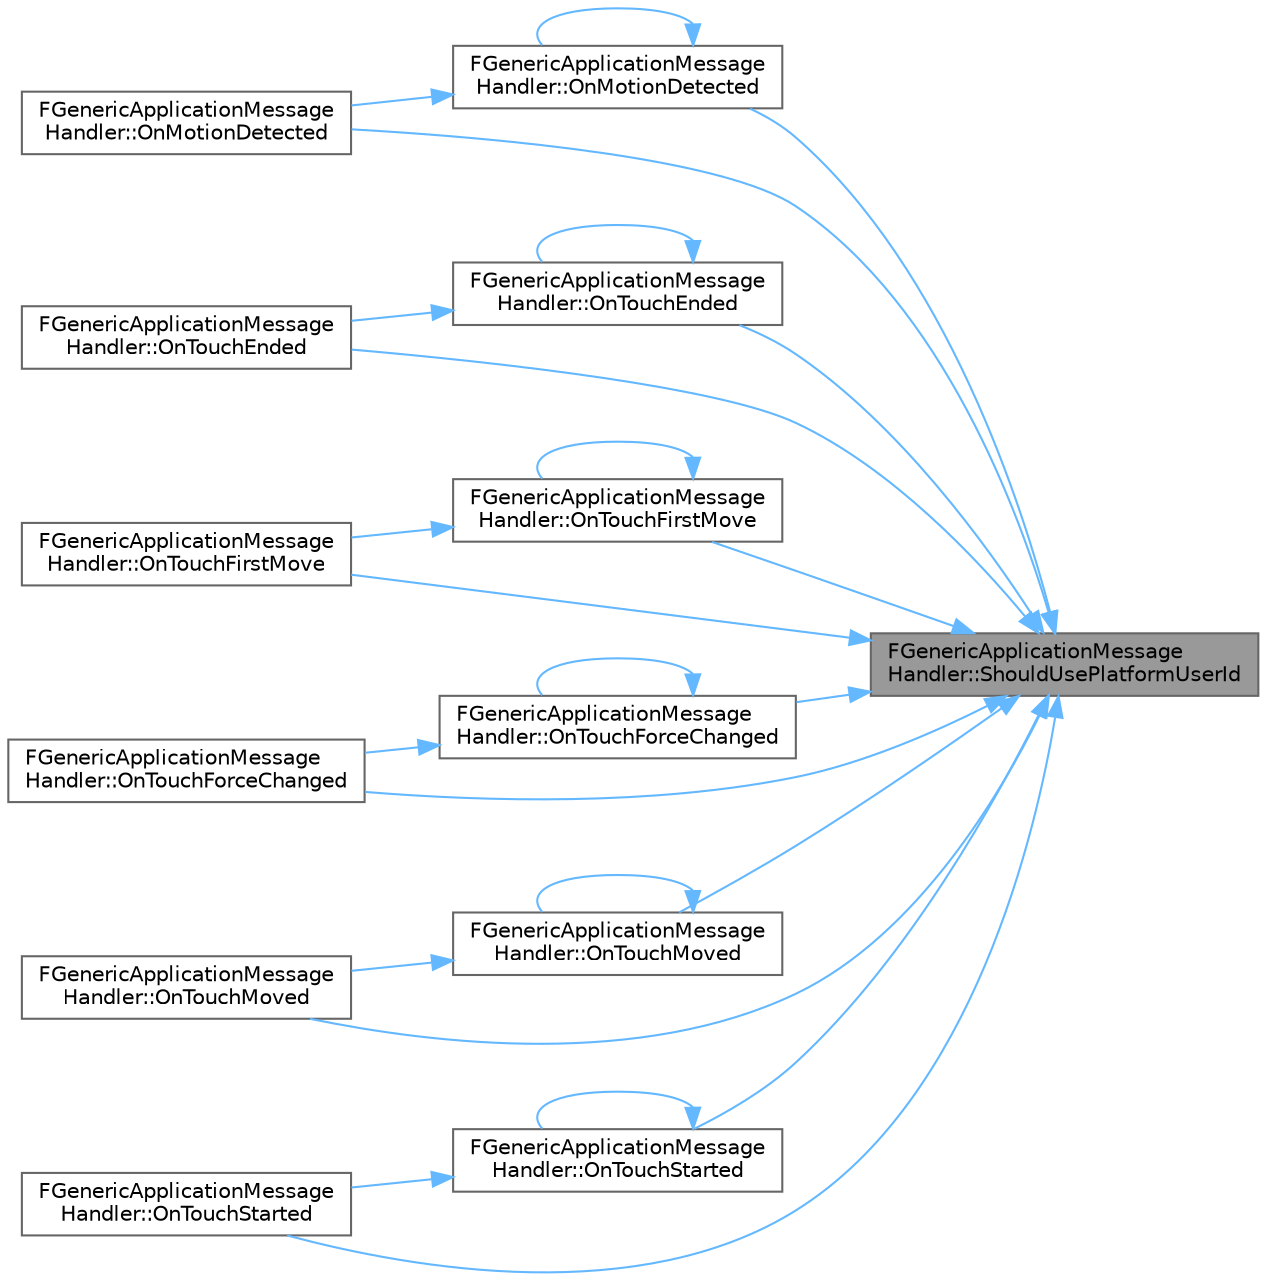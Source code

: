 digraph "FGenericApplicationMessageHandler::ShouldUsePlatformUserId"
{
 // INTERACTIVE_SVG=YES
 // LATEX_PDF_SIZE
  bgcolor="transparent";
  edge [fontname=Helvetica,fontsize=10,labelfontname=Helvetica,labelfontsize=10];
  node [fontname=Helvetica,fontsize=10,shape=box,height=0.2,width=0.4];
  rankdir="RL";
  Node1 [id="Node000001",label="FGenericApplicationMessage\lHandler::ShouldUsePlatformUserId",height=0.2,width=0.4,color="gray40", fillcolor="grey60", style="filled", fontcolor="black",tooltip="Return true if this message handler expects FPlatformUserIds."];
  Node1 -> Node2 [id="edge1_Node000001_Node000002",dir="back",color="steelblue1",style="solid",tooltip=" "];
  Node2 [id="Node000002",label="FGenericApplicationMessage\lHandler::OnMotionDetected",height=0.2,width=0.4,color="grey40", fillcolor="white", style="filled",URL="$d3/d8b/classFGenericApplicationMessageHandler.html#a0c9acef1c284ea2d71fe7fd9d27cb9da",tooltip=" "];
  Node2 -> Node2 [id="edge2_Node000002_Node000002",dir="back",color="steelblue1",style="solid",tooltip=" "];
  Node2 -> Node3 [id="edge3_Node000002_Node000003",dir="back",color="steelblue1",style="solid",tooltip=" "];
  Node3 [id="Node000003",label="FGenericApplicationMessage\lHandler::OnMotionDetected",height=0.2,width=0.4,color="grey40", fillcolor="white", style="filled",URL="$d3/d8b/classFGenericApplicationMessageHandler.html#ad90edf29730f730857954f83ba2c90ce",tooltip=" "];
  Node1 -> Node3 [id="edge4_Node000001_Node000003",dir="back",color="steelblue1",style="solid",tooltip=" "];
  Node1 -> Node4 [id="edge5_Node000001_Node000004",dir="back",color="steelblue1",style="solid",tooltip=" "];
  Node4 [id="Node000004",label="FGenericApplicationMessage\lHandler::OnTouchEnded",height=0.2,width=0.4,color="grey40", fillcolor="white", style="filled",URL="$d3/d8b/classFGenericApplicationMessageHandler.html#a39b83c3f478f0bcebe02f3397aaf6e7c",tooltip=" "];
  Node4 -> Node4 [id="edge6_Node000004_Node000004",dir="back",color="steelblue1",style="solid",tooltip=" "];
  Node4 -> Node5 [id="edge7_Node000004_Node000005",dir="back",color="steelblue1",style="solid",tooltip=" "];
  Node5 [id="Node000005",label="FGenericApplicationMessage\lHandler::OnTouchEnded",height=0.2,width=0.4,color="grey40", fillcolor="white", style="filled",URL="$d3/d8b/classFGenericApplicationMessageHandler.html#a510342a68dc29cf2db8b69c469efd055",tooltip=" "];
  Node1 -> Node5 [id="edge8_Node000001_Node000005",dir="back",color="steelblue1",style="solid",tooltip=" "];
  Node1 -> Node6 [id="edge9_Node000001_Node000006",dir="back",color="steelblue1",style="solid",tooltip=" "];
  Node6 [id="Node000006",label="FGenericApplicationMessage\lHandler::OnTouchFirstMove",height=0.2,width=0.4,color="grey40", fillcolor="white", style="filled",URL="$d3/d8b/classFGenericApplicationMessageHandler.html#a28d9f4af5609b814843665aba909e9fe",tooltip=" "];
  Node6 -> Node6 [id="edge10_Node000006_Node000006",dir="back",color="steelblue1",style="solid",tooltip=" "];
  Node6 -> Node7 [id="edge11_Node000006_Node000007",dir="back",color="steelblue1",style="solid",tooltip=" "];
  Node7 [id="Node000007",label="FGenericApplicationMessage\lHandler::OnTouchFirstMove",height=0.2,width=0.4,color="grey40", fillcolor="white", style="filled",URL="$d3/d8b/classFGenericApplicationMessageHandler.html#aa7b7238a2085ebebc8cba36d3510febe",tooltip=" "];
  Node1 -> Node7 [id="edge12_Node000001_Node000007",dir="back",color="steelblue1",style="solid",tooltip=" "];
  Node1 -> Node8 [id="edge13_Node000001_Node000008",dir="back",color="steelblue1",style="solid",tooltip=" "];
  Node8 [id="Node000008",label="FGenericApplicationMessage\lHandler::OnTouchForceChanged",height=0.2,width=0.4,color="grey40", fillcolor="white", style="filled",URL="$d3/d8b/classFGenericApplicationMessageHandler.html#a93ce80c725452f3a4716c104e184307b",tooltip=" "];
  Node8 -> Node8 [id="edge14_Node000008_Node000008",dir="back",color="steelblue1",style="solid",tooltip=" "];
  Node8 -> Node9 [id="edge15_Node000008_Node000009",dir="back",color="steelblue1",style="solid",tooltip=" "];
  Node9 [id="Node000009",label="FGenericApplicationMessage\lHandler::OnTouchForceChanged",height=0.2,width=0.4,color="grey40", fillcolor="white", style="filled",URL="$d3/d8b/classFGenericApplicationMessageHandler.html#a65e65f01d555f0d5161d29f14dcbde41",tooltip=" "];
  Node1 -> Node9 [id="edge16_Node000001_Node000009",dir="back",color="steelblue1",style="solid",tooltip=" "];
  Node1 -> Node10 [id="edge17_Node000001_Node000010",dir="back",color="steelblue1",style="solid",tooltip=" "];
  Node10 [id="Node000010",label="FGenericApplicationMessage\lHandler::OnTouchMoved",height=0.2,width=0.4,color="grey40", fillcolor="white", style="filled",URL="$d3/d8b/classFGenericApplicationMessageHandler.html#a8b57f5af22482e5361efbc3bda0cad70",tooltip=" "];
  Node10 -> Node10 [id="edge18_Node000010_Node000010",dir="back",color="steelblue1",style="solid",tooltip=" "];
  Node10 -> Node11 [id="edge19_Node000010_Node000011",dir="back",color="steelblue1",style="solid",tooltip=" "];
  Node11 [id="Node000011",label="FGenericApplicationMessage\lHandler::OnTouchMoved",height=0.2,width=0.4,color="grey40", fillcolor="white", style="filled",URL="$d3/d8b/classFGenericApplicationMessageHandler.html#acd37bc54c86d9d474f1f4da603bf2e02",tooltip=" "];
  Node1 -> Node11 [id="edge20_Node000001_Node000011",dir="back",color="steelblue1",style="solid",tooltip=" "];
  Node1 -> Node12 [id="edge21_Node000001_Node000012",dir="back",color="steelblue1",style="solid",tooltip=" "];
  Node12 [id="Node000012",label="FGenericApplicationMessage\lHandler::OnTouchStarted",height=0.2,width=0.4,color="grey40", fillcolor="white", style="filled",URL="$d3/d8b/classFGenericApplicationMessageHandler.html#a9b638b8a1225bbe525f1f494007e2834",tooltip=" "];
  Node12 -> Node12 [id="edge22_Node000012_Node000012",dir="back",color="steelblue1",style="solid",tooltip=" "];
  Node12 -> Node13 [id="edge23_Node000012_Node000013",dir="back",color="steelblue1",style="solid",tooltip=" "];
  Node13 [id="Node000013",label="FGenericApplicationMessage\lHandler::OnTouchStarted",height=0.2,width=0.4,color="grey40", fillcolor="white", style="filled",URL="$d3/d8b/classFGenericApplicationMessageHandler.html#aa225e1c8ddef606274ab1b59a36bbfdf",tooltip=" "];
  Node1 -> Node13 [id="edge24_Node000001_Node000013",dir="back",color="steelblue1",style="solid",tooltip=" "];
}
